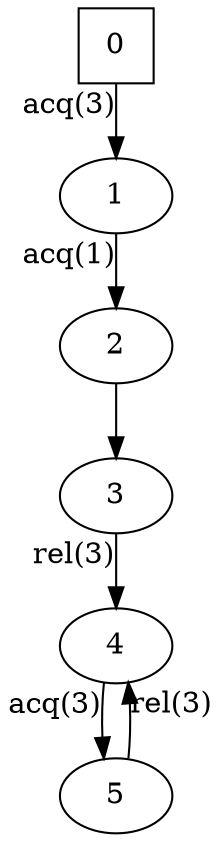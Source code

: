digraph auto_1{
0[shape=square];
1;
2;
3;
4;
5;
0 -> 1[xlabel="acq(3)"];
3 -> 4[xlabel="rel(3)"];
2 -> 3;
1 -> 2[xlabel="acq(1)"];
4 -> 5[xlabel="acq(3)"];
5 -> 4[xlabel="rel(3)"];
}
